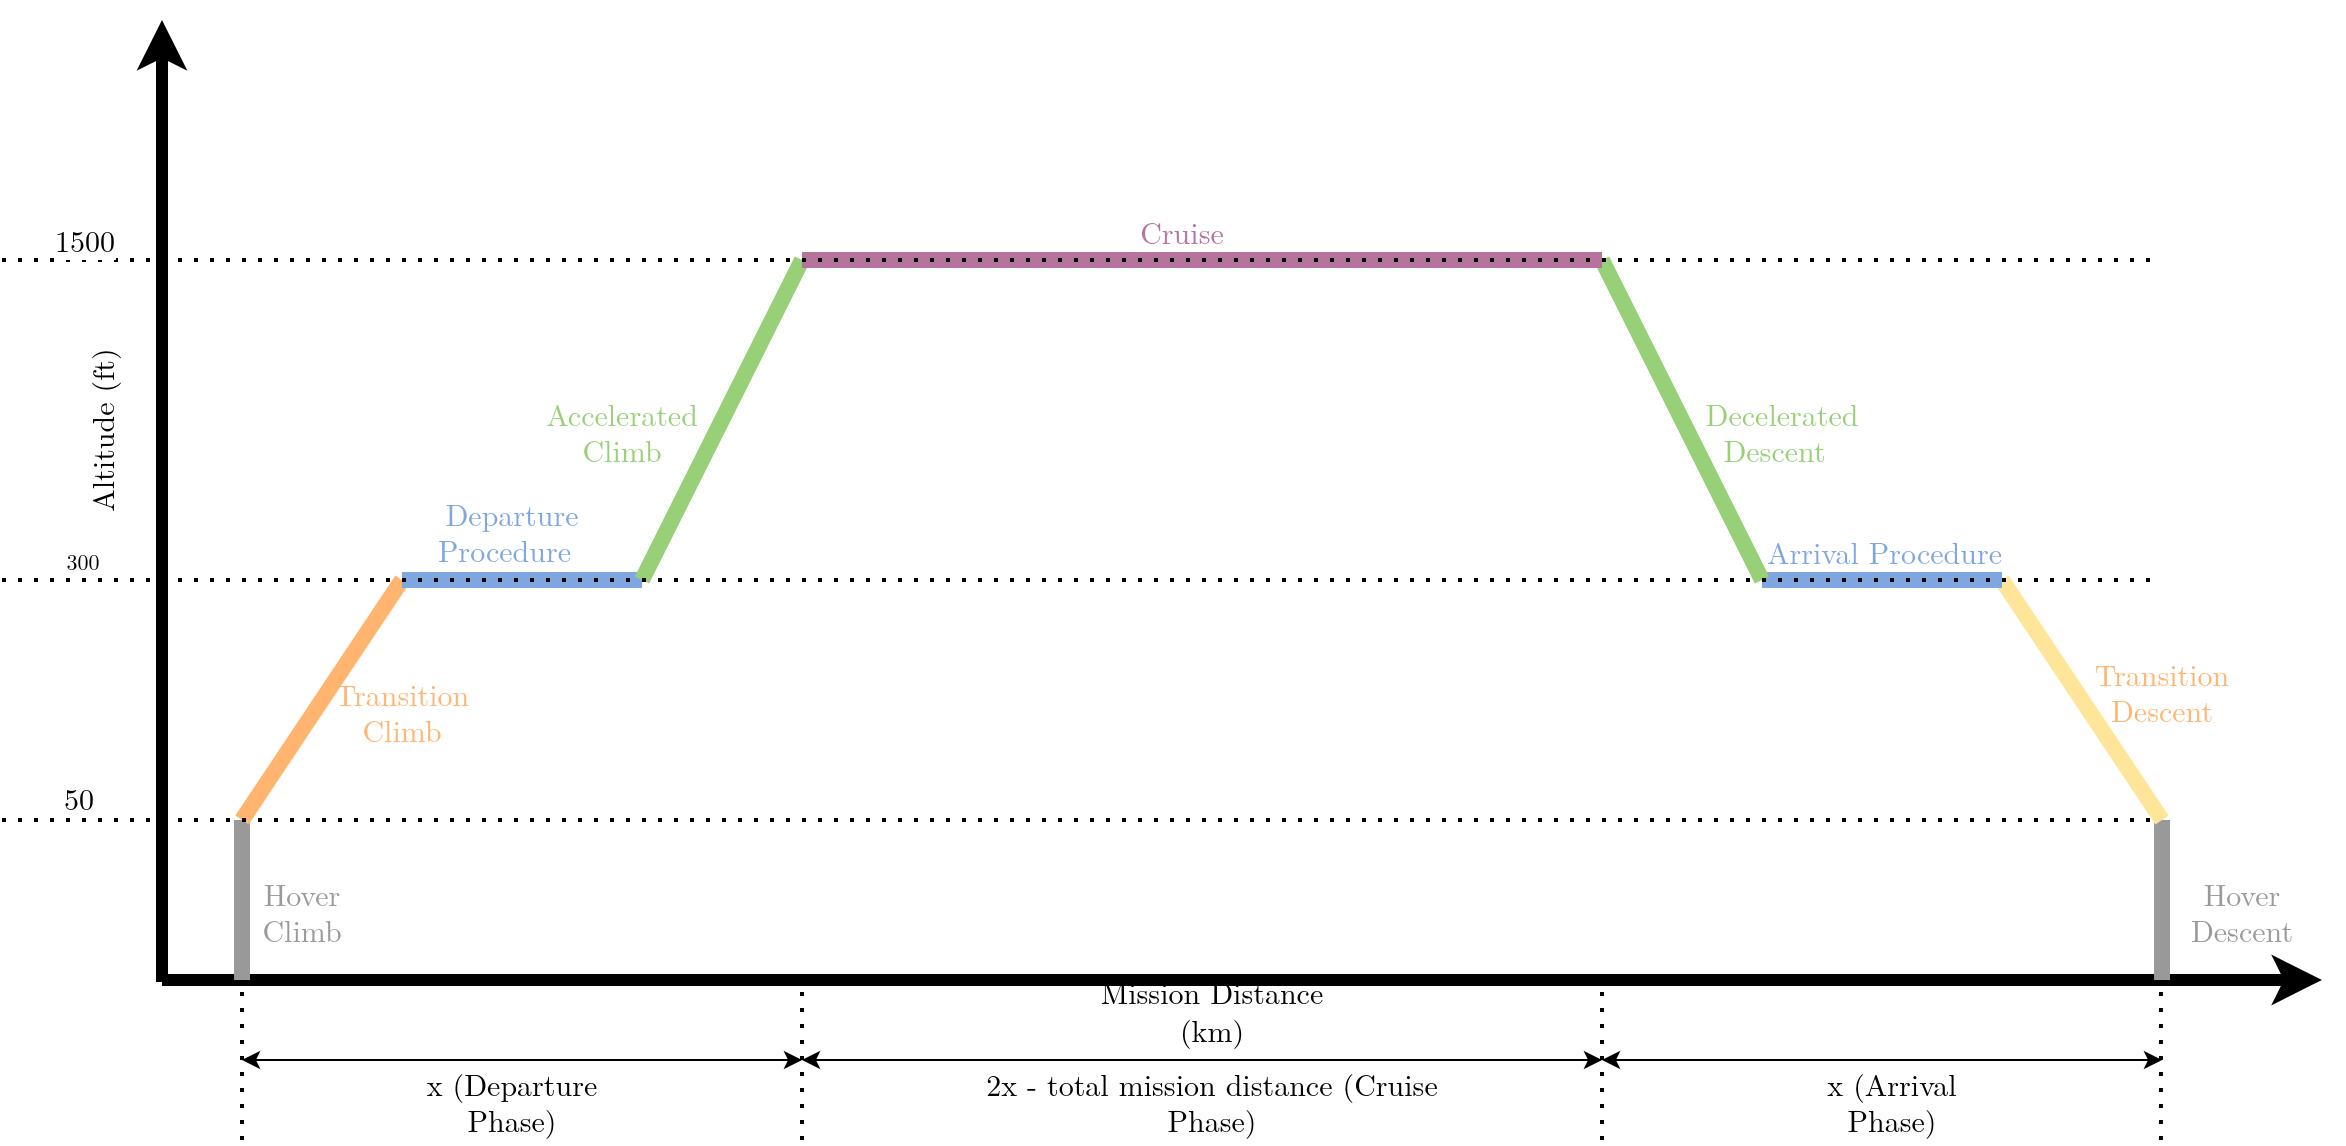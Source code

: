 <mxfile version="26.1.2">
  <diagram name="Page-1" id="2keoiiOLmxvh7805BPIv">
    <mxGraphModel dx="2074" dy="1098" grid="1" gridSize="10" guides="1" tooltips="1" connect="1" arrows="1" fold="1" page="0" pageScale="1" pageWidth="827" pageHeight="1169" math="0" shadow="0">
      <root>
        <mxCell id="0" />
        <mxCell id="1" parent="0" />
        <mxCell id="lw8DFS0XibtdOAHYOYHp-2" value="" style="endArrow=classic;html=1;rounded=0;strokeWidth=6;" parent="1" edge="1">
          <mxGeometry relative="1" as="geometry">
            <mxPoint x="240" y="560" as="sourcePoint" />
            <mxPoint x="1320" y="560" as="targetPoint" />
          </mxGeometry>
        </mxCell>
        <mxCell id="lw8DFS0XibtdOAHYOYHp-4" value="" style="endArrow=classic;html=1;rounded=0;strokeWidth=6;flowAnimation=0;" parent="1" edge="1">
          <mxGeometry relative="1" as="geometry">
            <mxPoint x="240" y="561" as="sourcePoint" />
            <mxPoint x="240" y="80" as="targetPoint" />
          </mxGeometry>
        </mxCell>
        <mxCell id="lw8DFS0XibtdOAHYOYHp-5" value="&lt;font style=&quot;font-size: 15px;&quot; data-font-src=&quot;https://fonts.googleapis.com/css?family=Latin+Modern+roman&quot; face=&quot;Latin Modern roman&quot;&gt;Altitude (ft)&lt;/font&gt;" style="text;html=1;align=center;verticalAlign=middle;whiteSpace=wrap;rounded=0;flipH=1;flipV=1;rotation=-90;" parent="1" vertex="1">
          <mxGeometry x="160" y="270" width="100" height="30" as="geometry" />
        </mxCell>
        <mxCell id="lw8DFS0XibtdOAHYOYHp-11" value="" style="endArrow=none;html=1;rounded=0;fillColor=#eeeeee;strokeColor=#999999;strokeWidth=8;" parent="1" edge="1">
          <mxGeometry width="50" height="50" relative="1" as="geometry">
            <mxPoint x="280" y="560" as="sourcePoint" />
            <mxPoint x="280" y="480" as="targetPoint" />
          </mxGeometry>
        </mxCell>
        <mxCell id="lw8DFS0XibtdOAHYOYHp-12" value="" style="endArrow=none;html=1;rounded=0;fillColor=#f5f5f5;strokeColor=#999999;strokeWidth=8;" parent="1" edge="1">
          <mxGeometry width="50" height="50" relative="1" as="geometry">
            <mxPoint x="1240" y="560" as="sourcePoint" />
            <mxPoint x="1240" y="480" as="targetPoint" />
          </mxGeometry>
        </mxCell>
        <mxCell id="lw8DFS0XibtdOAHYOYHp-13" value="" style="endArrow=none;html=1;rounded=0;fillColor=#f5f5f5;strokeColor=#FFB570;strokeWidth=8;" parent="1" edge="1">
          <mxGeometry width="50" height="50" relative="1" as="geometry">
            <mxPoint x="280" y="480" as="sourcePoint" />
            <mxPoint x="360" y="360" as="targetPoint" />
          </mxGeometry>
        </mxCell>
        <mxCell id="lw8DFS0XibtdOAHYOYHp-14" value="" style="endArrow=none;html=1;rounded=0;fillColor=#ffcc99;strokeColor=#FFE599;strokeWidth=8;fontColor=#FFB570;" parent="1" edge="1">
          <mxGeometry width="50" height="50" relative="1" as="geometry">
            <mxPoint x="1240" y="480" as="sourcePoint" />
            <mxPoint x="1160" y="360" as="targetPoint" />
          </mxGeometry>
        </mxCell>
        <mxCell id="lw8DFS0XibtdOAHYOYHp-15" value="" style="endArrow=none;html=1;rounded=0;fillColor=#f5f5f5;strokeColor=#7EA6E0;strokeWidth=8;" parent="1" edge="1">
          <mxGeometry width="50" height="50" relative="1" as="geometry">
            <mxPoint x="360" y="360" as="sourcePoint" />
            <mxPoint x="480" y="360" as="targetPoint" />
          </mxGeometry>
        </mxCell>
        <mxCell id="lw8DFS0XibtdOAHYOYHp-16" value="" style="endArrow=none;html=1;rounded=0;fillColor=#f5f5f5;strokeColor=#7EA6E0;strokeWidth=8;" parent="1" edge="1">
          <mxGeometry width="50" height="50" relative="1" as="geometry">
            <mxPoint x="1040" y="360" as="sourcePoint" />
            <mxPoint x="1160" y="360" as="targetPoint" />
          </mxGeometry>
        </mxCell>
        <mxCell id="lw8DFS0XibtdOAHYOYHp-17" value="" style="endArrow=none;html=1;rounded=0;fillColor=#f5f5f5;strokeColor=#97D077;strokeWidth=8;" parent="1" edge="1">
          <mxGeometry width="50" height="50" relative="1" as="geometry">
            <mxPoint x="480" y="360" as="sourcePoint" />
            <mxPoint x="560" y="200" as="targetPoint" />
          </mxGeometry>
        </mxCell>
        <mxCell id="lw8DFS0XibtdOAHYOYHp-18" value="" style="endArrow=none;html=1;rounded=0;fillColor=#f5f5f5;strokeColor=#97D077;strokeWidth=8;" parent="1" edge="1">
          <mxGeometry width="50" height="50" relative="1" as="geometry">
            <mxPoint x="1040" y="360" as="sourcePoint" />
            <mxPoint x="960" y="200" as="targetPoint" />
          </mxGeometry>
        </mxCell>
        <mxCell id="lw8DFS0XibtdOAHYOYHp-19" value="" style="endArrow=none;html=1;rounded=0;fillColor=#f5f5f5;strokeColor=#B5739D;strokeWidth=8;" parent="1" edge="1">
          <mxGeometry width="50" height="50" relative="1" as="geometry">
            <mxPoint x="560" y="200" as="sourcePoint" />
            <mxPoint x="960" y="200" as="targetPoint" />
          </mxGeometry>
        </mxCell>
        <mxCell id="lw8DFS0XibtdOAHYOYHp-20" value="" style="endArrow=none;dashed=1;html=1;dashPattern=1 3;strokeWidth=2;rounded=0;" parent="1" edge="1">
          <mxGeometry width="50" height="50" relative="1" as="geometry">
            <mxPoint x="160" y="200" as="sourcePoint" />
            <mxPoint x="1240" y="200" as="targetPoint" />
          </mxGeometry>
        </mxCell>
        <mxCell id="lw8DFS0XibtdOAHYOYHp-23" value="&lt;font data-font-src=&quot;https://fonts.googleapis.com/css?family=Latin+Modern+roman&quot; face=&quot;Latin Modern roman&quot;&gt;1500&lt;/font&gt;" style="edgeLabel;html=1;align=center;verticalAlign=middle;resizable=0;points=[];fontSize=15;" parent="lw8DFS0XibtdOAHYOYHp-20" vertex="1" connectable="0">
          <mxGeometry x="-0.936" y="5" relative="1" as="geometry">
            <mxPoint x="6" y="-5" as="offset" />
          </mxGeometry>
        </mxCell>
        <mxCell id="lw8DFS0XibtdOAHYOYHp-21" value="" style="endArrow=none;dashed=1;html=1;dashPattern=1 3;strokeWidth=2;rounded=0;" parent="1" edge="1">
          <mxGeometry width="50" height="50" relative="1" as="geometry">
            <mxPoint x="160" y="360" as="sourcePoint" />
            <mxPoint x="1240" y="360" as="targetPoint" />
          </mxGeometry>
        </mxCell>
        <mxCell id="lw8DFS0XibtdOAHYOYHp-24" value="&lt;font data-font-src=&quot;https://fonts.googleapis.com/css?family=Latin+Modern+roman&quot; face=&quot;Latin Modern roman&quot;&gt;300&lt;/font&gt;" style="edgeLabel;html=1;align=center;verticalAlign=middle;resizable=0;points=[];" parent="lw8DFS0XibtdOAHYOYHp-21" vertex="1" connectable="0">
          <mxGeometry x="-0.974" y="9" relative="1" as="geometry">
            <mxPoint x="26" as="offset" />
          </mxGeometry>
        </mxCell>
        <mxCell id="lw8DFS0XibtdOAHYOYHp-22" value="" style="endArrow=none;dashed=1;html=1;dashPattern=1 3;strokeWidth=2;rounded=0;" parent="1" edge="1">
          <mxGeometry width="50" height="50" relative="1" as="geometry">
            <mxPoint x="160" y="480" as="sourcePoint" />
            <mxPoint x="1240" y="480" as="targetPoint" />
          </mxGeometry>
        </mxCell>
        <mxCell id="lw8DFS0XibtdOAHYOYHp-25" value="&lt;font style=&quot;font-size: 15px;&quot; data-font-src=&quot;https://fonts.googleapis.com/css?family=Latin+Modern+roman&quot; face=&quot;Latin Modern roman&quot;&gt;50&lt;/font&gt;" style="edgeLabel;html=1;align=center;verticalAlign=middle;resizable=0;points=[];" parent="1" vertex="1" connectable="0">
          <mxGeometry x="210" y="430" as="geometry">
            <mxPoint x="-12" y="39" as="offset" />
          </mxGeometry>
        </mxCell>
        <mxCell id="lw8DFS0XibtdOAHYOYHp-26" value="&lt;font style=&quot;color: rgb(181, 115, 157); font-size: 15px;&quot;&gt;Cruise&lt;/font&gt;" style="text;html=1;align=center;verticalAlign=middle;whiteSpace=wrap;rounded=0;fontFamily=Latin Modern roman;fontSource=https%3A%2F%2Ffonts.googleapis.com%2Fcss%3Ffamily%3DLatin%2BModern%2Broman;" parent="1" vertex="1">
          <mxGeometry x="720" y="170" width="60" height="30" as="geometry" />
        </mxCell>
        <mxCell id="lw8DFS0XibtdOAHYOYHp-27" value="&lt;font style=&quot;font-size: 15px;&quot;&gt;Departure Procedure&amp;nbsp;&lt;/font&gt;" style="text;html=1;align=center;verticalAlign=middle;whiteSpace=wrap;rounded=0;fontFamily=Latin Modern roman;fontSource=https%3A%2F%2Ffonts.googleapis.com%2Fcss%3Ffamily%3DLatin%2BModern%2Broman;fontColor=#7EA6E0;" parent="1" vertex="1">
          <mxGeometry x="350" y="320" width="130" height="30" as="geometry" />
        </mxCell>
        <mxCell id="lw8DFS0XibtdOAHYOYHp-30" value="&lt;font style=&quot;font-size: 15px;&quot;&gt;Transition Climb&lt;/font&gt;" style="text;html=1;align=center;verticalAlign=middle;whiteSpace=wrap;rounded=0;fontFamily=Latin Modern roman;fontSource=https%3A%2F%2Ffonts.googleapis.com%2Fcss%3Ffamily%3DLatin%2BModern%2Broman;fontColor=#FFB570;" parent="1" vertex="1">
          <mxGeometry x="330" y="410" width="60" height="30" as="geometry" />
        </mxCell>
        <mxCell id="lw8DFS0XibtdOAHYOYHp-31" value="&lt;font style=&quot;color: rgb(153, 153, 153); font-size: 15px;&quot;&gt;Hover Climb&lt;/font&gt;" style="text;html=1;align=center;verticalAlign=middle;whiteSpace=wrap;rounded=0;fontFamily=Latin Modern roman;fontSource=https%3A%2F%2Ffonts.googleapis.com%2Fcss%3Ffamily%3DLatin%2BModern%2Broman;" parent="1" vertex="1">
          <mxGeometry x="280" y="510" width="60" height="30" as="geometry" />
        </mxCell>
        <mxCell id="lw8DFS0XibtdOAHYOYHp-32" value="&lt;font style=&quot;font-size: 15px;&quot;&gt;Decelerated Descent&amp;nbsp;&lt;/font&gt;" style="text;html=1;align=center;verticalAlign=middle;whiteSpace=wrap;rounded=0;fontFamily=Latin Modern roman;fontSource=https%3A%2F%2Ffonts.googleapis.com%2Fcss%3Ffamily%3DLatin%2BModern%2Broman;fontColor=#97D077;" parent="1" vertex="1">
          <mxGeometry x="1020" y="270" width="60" height="30" as="geometry" />
        </mxCell>
        <mxCell id="lw8DFS0XibtdOAHYOYHp-37" value="&lt;font style=&quot;font-size: 15px;&quot;&gt;Arrival Procedure&amp;nbsp;&lt;/font&gt;" style="text;html=1;align=center;verticalAlign=middle;whiteSpace=wrap;rounded=0;fontFamily=Latin Modern roman;fontSource=https%3A%2F%2Ffonts.googleapis.com%2Fcss%3Ffamily%3DLatin%2BModern%2Broman;fontColor=#7EA6E0;" parent="1" vertex="1">
          <mxGeometry x="1040" y="330" width="130" height="30" as="geometry" />
        </mxCell>
        <mxCell id="lw8DFS0XibtdOAHYOYHp-40" value="&lt;font style=&quot;font-size: 15px;&quot;&gt;Accelerated Climb&lt;/font&gt;" style="text;html=1;align=center;verticalAlign=middle;whiteSpace=wrap;rounded=0;fontFamily=Latin Modern roman;fontSource=https%3A%2F%2Ffonts.googleapis.com%2Fcss%3Ffamily%3DLatin%2BModern%2Broman;fontColor=#97D077;" parent="1" vertex="1">
          <mxGeometry x="440" y="270" width="60" height="30" as="geometry" />
        </mxCell>
        <mxCell id="lw8DFS0XibtdOAHYOYHp-42" value="&lt;font style=&quot;font-size: 15px;&quot;&gt;Transition Descent&lt;/font&gt;" style="text;html=1;align=center;verticalAlign=middle;whiteSpace=wrap;rounded=0;fontFamily=Latin Modern roman;fontSource=https%3A%2F%2Ffonts.googleapis.com%2Fcss%3Ffamily%3DLatin%2BModern%2Broman;fontColor=#FFB570;" parent="1" vertex="1">
          <mxGeometry x="1210" y="400" width="60" height="30" as="geometry" />
        </mxCell>
        <mxCell id="lw8DFS0XibtdOAHYOYHp-46" value="&lt;font style=&quot;color: rgb(153, 153, 153); font-size: 15px;&quot;&gt;Hover Descent&lt;/font&gt;" style="text;html=1;align=center;verticalAlign=middle;whiteSpace=wrap;rounded=0;fontFamily=Latin Modern roman;fontSource=https%3A%2F%2Ffonts.googleapis.com%2Fcss%3Ffamily%3DLatin%2BModern%2Broman;" parent="1" vertex="1">
          <mxGeometry x="1250" y="510" width="60" height="30" as="geometry" />
        </mxCell>
        <mxCell id="lw8DFS0XibtdOAHYOYHp-60" value="" style="endArrow=none;dashed=1;html=1;dashPattern=1 3;strokeWidth=2;rounded=0;" parent="1" edge="1">
          <mxGeometry width="50" height="50" relative="1" as="geometry">
            <mxPoint x="280" y="640" as="sourcePoint" />
            <mxPoint x="280" y="560" as="targetPoint" />
          </mxGeometry>
        </mxCell>
        <mxCell id="lw8DFS0XibtdOAHYOYHp-61" value="" style="endArrow=none;dashed=1;html=1;dashPattern=1 3;strokeWidth=2;rounded=0;" parent="1" edge="1">
          <mxGeometry width="50" height="50" relative="1" as="geometry">
            <mxPoint x="560" y="640" as="sourcePoint" />
            <mxPoint x="560" y="560" as="targetPoint" />
          </mxGeometry>
        </mxCell>
        <mxCell id="lw8DFS0XibtdOAHYOYHp-62" value="" style="endArrow=none;dashed=1;html=1;dashPattern=1 3;strokeWidth=2;rounded=0;" parent="1" edge="1">
          <mxGeometry width="50" height="50" relative="1" as="geometry">
            <mxPoint x="960" y="640" as="sourcePoint" />
            <mxPoint x="960" y="560" as="targetPoint" />
          </mxGeometry>
        </mxCell>
        <mxCell id="lw8DFS0XibtdOAHYOYHp-63" value="" style="endArrow=none;dashed=1;html=1;dashPattern=1 3;strokeWidth=2;rounded=0;" parent="1" edge="1">
          <mxGeometry width="50" height="50" relative="1" as="geometry">
            <mxPoint x="1239.47" y="640" as="sourcePoint" />
            <mxPoint x="1239.47" y="560" as="targetPoint" />
          </mxGeometry>
        </mxCell>
        <mxCell id="lw8DFS0XibtdOAHYOYHp-64" value="&lt;font style=&quot;font-size: 15px;&quot; data-font-src=&quot;https://fonts.googleapis.com/css?family=Latin+Modern+roman&quot; face=&quot;Latin Modern roman&quot;&gt;Mission Distance (km)&lt;/font&gt;" style="text;html=1;align=center;verticalAlign=middle;whiteSpace=wrap;rounded=0;flipH=1;flipV=1;rotation=0;" parent="1" vertex="1">
          <mxGeometry x="690" y="560" width="150" height="30" as="geometry" />
        </mxCell>
        <mxCell id="lw8DFS0XibtdOAHYOYHp-66" value="" style="endArrow=classic;startArrow=classic;html=1;rounded=0;" parent="1" edge="1">
          <mxGeometry width="50" height="50" relative="1" as="geometry">
            <mxPoint x="280" y="600" as="sourcePoint" />
            <mxPoint x="560" y="600" as="targetPoint" />
          </mxGeometry>
        </mxCell>
        <mxCell id="lw8DFS0XibtdOAHYOYHp-67" value="" style="endArrow=classic;startArrow=classic;html=1;rounded=0;" parent="1" edge="1">
          <mxGeometry width="50" height="50" relative="1" as="geometry">
            <mxPoint x="560" y="600" as="sourcePoint" />
            <mxPoint x="960" y="600" as="targetPoint" />
          </mxGeometry>
        </mxCell>
        <mxCell id="lw8DFS0XibtdOAHYOYHp-68" value="" style="endArrow=classic;startArrow=classic;html=1;rounded=0;" parent="1" edge="1">
          <mxGeometry width="50" height="50" relative="1" as="geometry">
            <mxPoint x="960" y="600" as="sourcePoint" />
            <mxPoint x="1240" y="600" as="targetPoint" />
          </mxGeometry>
        </mxCell>
        <mxCell id="lw8DFS0XibtdOAHYOYHp-69" value="&lt;font style=&quot;font-size: 15px;&quot;&gt;x (Departure Phase)&lt;/font&gt;" style="text;html=1;align=center;verticalAlign=middle;whiteSpace=wrap;rounded=0;fontFamily=Latin Modern roman;fontSource=https%3A%2F%2Ffonts.googleapis.com%2Fcss%3Ffamily%3DLatin%2BModern%2Broman;" parent="1" vertex="1">
          <mxGeometry x="350" y="610" width="130" height="20" as="geometry" />
        </mxCell>
        <mxCell id="lw8DFS0XibtdOAHYOYHp-73" value="&lt;font style=&quot;font-size: 15px;&quot;&gt;x (Arrival Phase)&lt;/font&gt;" style="text;html=1;align=center;verticalAlign=middle;whiteSpace=wrap;rounded=0;fontFamily=Latin Modern roman;fontSource=https%3A%2F%2Ffonts.googleapis.com%2Fcss%3Ffamily%3DLatin%2BModern%2Broman;" parent="1" vertex="1">
          <mxGeometry x="1050" y="610" width="110" height="20" as="geometry" />
        </mxCell>
        <mxCell id="lw8DFS0XibtdOAHYOYHp-74" value="&lt;font style=&quot;font-size: 15px;&quot; data-font-src=&quot;https://fonts.googleapis.com/css?family=Latin+Modern+roman&quot; face=&quot;Latin Modern roman&quot;&gt;2x - total mission distance (Cruise Phase)&lt;/font&gt;" style="text;html=1;align=center;verticalAlign=middle;whiteSpace=wrap;rounded=0;fontFamily=Latin Modern roman;fontSource=https%3A%2F%2Ffonts.googleapis.com%2Fcss%3Ffamily%3DLatin%2BModern%2Broman;" parent="1" vertex="1">
          <mxGeometry x="630" y="610" width="270" height="20" as="geometry" />
        </mxCell>
      </root>
    </mxGraphModel>
  </diagram>
</mxfile>
